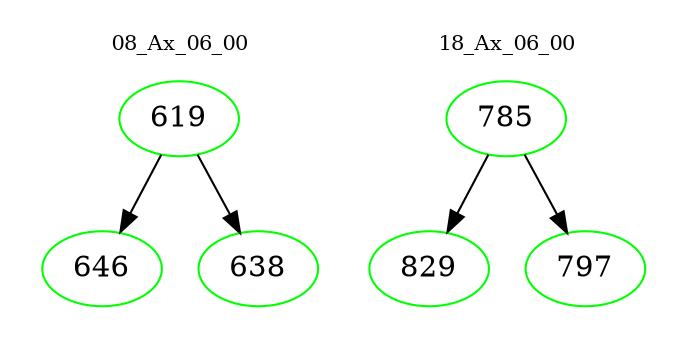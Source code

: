 digraph{
subgraph cluster_0 {
color = white
label = "08_Ax_06_00";
fontsize=10;
T0_619 [label="619", color="green"]
T0_619 -> T0_646 [color="black"]
T0_646 [label="646", color="green"]
T0_619 -> T0_638 [color="black"]
T0_638 [label="638", color="green"]
}
subgraph cluster_1 {
color = white
label = "18_Ax_06_00";
fontsize=10;
T1_785 [label="785", color="green"]
T1_785 -> T1_829 [color="black"]
T1_829 [label="829", color="green"]
T1_785 -> T1_797 [color="black"]
T1_797 [label="797", color="green"]
}
}
